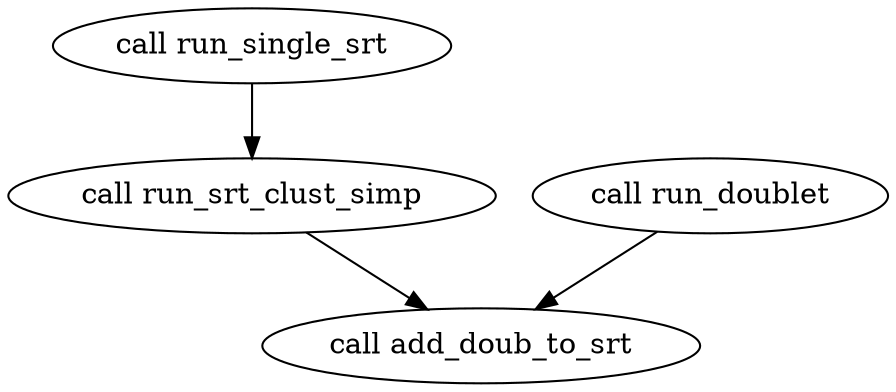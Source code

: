 digraph linear_chain_single_sample_seurat_doubletsadd {
  #rankdir=LR;
  compound=true;

  # Links
  CALL_run_single_srt -> CALL_run_srt_clust_simp
  CALL_run_doublet -> CALL_add_doub_to_srt
  CALL_run_srt_clust_simp -> CALL_add_doub_to_srt

  # Nodes
  CALL_run_single_srt [label="call run_single_srt"]
  CALL_run_srt_clust_simp [label="call run_srt_clust_simp"]
  CALL_add_doub_to_srt [label="call add_doub_to_srt"]
  CALL_run_doublet [label="call run_doublet"]
}
